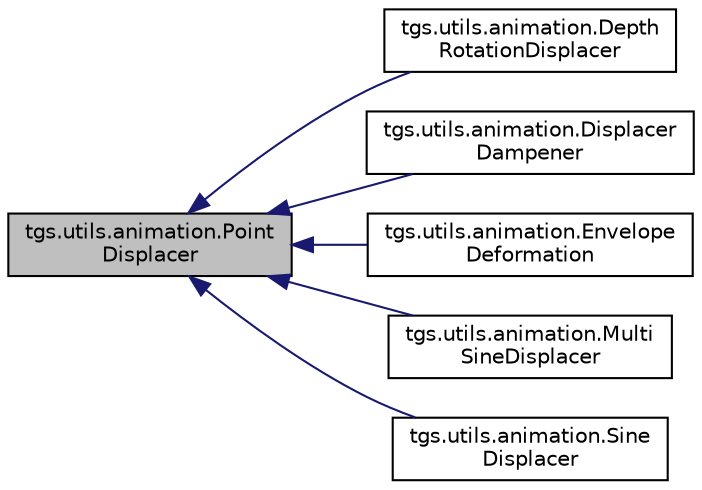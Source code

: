 digraph "tgs.utils.animation.PointDisplacer"
{
  edge [fontname="Helvetica",fontsize="10",labelfontname="Helvetica",labelfontsize="10"];
  node [fontname="Helvetica",fontsize="10",shape=record];
  rankdir="LR";
  Node0 [label="tgs.utils.animation.Point\lDisplacer",height=0.2,width=0.4,color="black", fillcolor="grey75", style="filled", fontcolor="black"];
  Node0 -> Node1 [dir="back",color="midnightblue",fontsize="10",style="solid",fontname="Helvetica"];
  Node1 [label="tgs.utils.animation.Depth\lRotationDisplacer",height=0.2,width=0.4,color="black", fillcolor="white", style="filled",URL="$classtgs_1_1utils_1_1animation_1_1DepthRotationDisplacer.html"];
  Node0 -> Node2 [dir="back",color="midnightblue",fontsize="10",style="solid",fontname="Helvetica"];
  Node2 [label="tgs.utils.animation.Displacer\lDampener",height=0.2,width=0.4,color="black", fillcolor="white", style="filled",URL="$classtgs_1_1utils_1_1animation_1_1DisplacerDampener.html"];
  Node0 -> Node3 [dir="back",color="midnightblue",fontsize="10",style="solid",fontname="Helvetica"];
  Node3 [label="tgs.utils.animation.Envelope\lDeformation",height=0.2,width=0.4,color="black", fillcolor="white", style="filled",URL="$classtgs_1_1utils_1_1animation_1_1EnvelopeDeformation.html"];
  Node0 -> Node4 [dir="back",color="midnightblue",fontsize="10",style="solid",fontname="Helvetica"];
  Node4 [label="tgs.utils.animation.Multi\lSineDisplacer",height=0.2,width=0.4,color="black", fillcolor="white", style="filled",URL="$classtgs_1_1utils_1_1animation_1_1MultiSineDisplacer.html"];
  Node0 -> Node5 [dir="back",color="midnightblue",fontsize="10",style="solid",fontname="Helvetica"];
  Node5 [label="tgs.utils.animation.Sine\lDisplacer",height=0.2,width=0.4,color="black", fillcolor="white", style="filled",URL="$classtgs_1_1utils_1_1animation_1_1SineDisplacer.html"];
}
